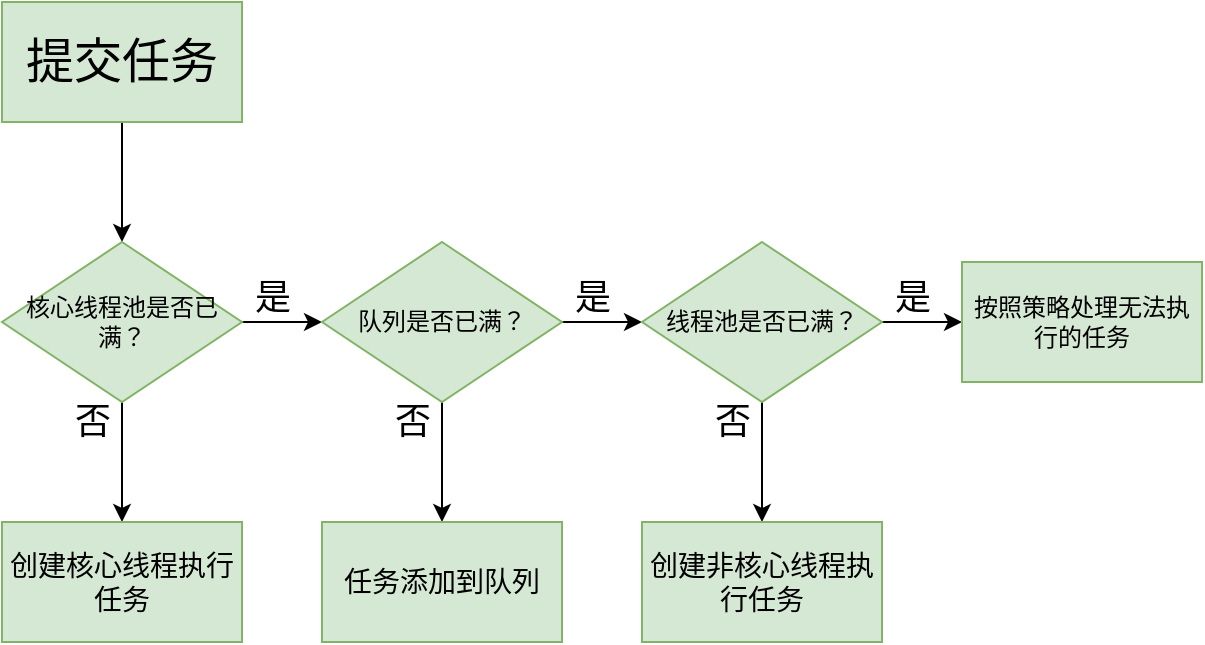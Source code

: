 <mxfile version="13.2.4" type="device" pages="3"><diagram id="ZlmndMU_oP5t6vat-TQ2" name="第 1 页"><mxGraphModel dx="946" dy="609" grid="1" gridSize="10" guides="1" tooltips="1" connect="1" arrows="1" fold="1" page="1" pageScale="1" pageWidth="827" pageHeight="1169" math="0" shadow="0"><root><mxCell id="0"/><mxCell id="1" parent="0"/><mxCell id="_X8YAeFpuPIeP1nKpVcB-9" style="edgeStyle=orthogonalEdgeStyle;rounded=0;orthogonalLoop=1;jettySize=auto;html=1;entryX=0.5;entryY=0;entryDx=0;entryDy=0;" edge="1" parent="1" source="_X8YAeFpuPIeP1nKpVcB-1" target="_X8YAeFpuPIeP1nKpVcB-2"><mxGeometry relative="1" as="geometry"/></mxCell><mxCell id="_X8YAeFpuPIeP1nKpVcB-1" value="&lt;font style=&quot;font-size: 24px&quot; face=&quot;楷体-简&quot;&gt;提交任务&lt;/font&gt;" style="rounded=0;whiteSpace=wrap;html=1;fillColor=#d5e8d4;strokeColor=#82b366;" vertex="1" parent="1"><mxGeometry x="160" y="160" width="120" height="60" as="geometry"/></mxCell><mxCell id="_X8YAeFpuPIeP1nKpVcB-10" style="edgeStyle=orthogonalEdgeStyle;rounded=0;orthogonalLoop=1;jettySize=auto;html=1;" edge="1" parent="1" source="_X8YAeFpuPIeP1nKpVcB-2" target="_X8YAeFpuPIeP1nKpVcB-3"><mxGeometry relative="1" as="geometry"/></mxCell><mxCell id="_X8YAeFpuPIeP1nKpVcB-11" style="edgeStyle=orthogonalEdgeStyle;rounded=0;orthogonalLoop=1;jettySize=auto;html=1;entryX=0.5;entryY=0;entryDx=0;entryDy=0;" edge="1" parent="1" source="_X8YAeFpuPIeP1nKpVcB-2" target="_X8YAeFpuPIeP1nKpVcB-6"><mxGeometry relative="1" as="geometry"/></mxCell><mxCell id="_X8YAeFpuPIeP1nKpVcB-2" value="核心线程池是否已满？" style="rhombus;whiteSpace=wrap;html=1;fillColor=#d5e8d4;strokeColor=#82b366;" vertex="1" parent="1"><mxGeometry x="160" y="280" width="120" height="80" as="geometry"/></mxCell><mxCell id="_X8YAeFpuPIeP1nKpVcB-12" style="edgeStyle=orthogonalEdgeStyle;rounded=0;orthogonalLoop=1;jettySize=auto;html=1;entryX=0.5;entryY=0;entryDx=0;entryDy=0;" edge="1" parent="1" source="_X8YAeFpuPIeP1nKpVcB-3" target="_X8YAeFpuPIeP1nKpVcB-7"><mxGeometry relative="1" as="geometry"/></mxCell><mxCell id="_X8YAeFpuPIeP1nKpVcB-13" style="edgeStyle=orthogonalEdgeStyle;rounded=0;orthogonalLoop=1;jettySize=auto;html=1;entryX=0;entryY=0.5;entryDx=0;entryDy=0;" edge="1" parent="1" source="_X8YAeFpuPIeP1nKpVcB-3" target="_X8YAeFpuPIeP1nKpVcB-4"><mxGeometry relative="1" as="geometry"/></mxCell><mxCell id="_X8YAeFpuPIeP1nKpVcB-3" value="队列是否已满？" style="rhombus;whiteSpace=wrap;html=1;fillColor=#d5e8d4;strokeColor=#82b366;" vertex="1" parent="1"><mxGeometry x="320" y="280" width="120" height="80" as="geometry"/></mxCell><mxCell id="_X8YAeFpuPIeP1nKpVcB-14" style="edgeStyle=orthogonalEdgeStyle;rounded=0;orthogonalLoop=1;jettySize=auto;html=1;entryX=0.5;entryY=0;entryDx=0;entryDy=0;" edge="1" parent="1" source="_X8YAeFpuPIeP1nKpVcB-4" target="_X8YAeFpuPIeP1nKpVcB-8"><mxGeometry relative="1" as="geometry"/></mxCell><mxCell id="_X8YAeFpuPIeP1nKpVcB-15" style="edgeStyle=orthogonalEdgeStyle;rounded=0;orthogonalLoop=1;jettySize=auto;html=1;" edge="1" parent="1" source="_X8YAeFpuPIeP1nKpVcB-4" target="_X8YAeFpuPIeP1nKpVcB-5"><mxGeometry relative="1" as="geometry"/></mxCell><mxCell id="_X8YAeFpuPIeP1nKpVcB-4" value="线程池是否已满？" style="rhombus;whiteSpace=wrap;html=1;fillColor=#d5e8d4;strokeColor=#82b366;" vertex="1" parent="1"><mxGeometry x="480" y="280" width="120" height="80" as="geometry"/></mxCell><mxCell id="_X8YAeFpuPIeP1nKpVcB-5" value="按照策略处理无法执行的任务" style="rounded=0;whiteSpace=wrap;html=1;fillColor=#d5e8d4;strokeColor=#82b366;" vertex="1" parent="1"><mxGeometry x="640" y="290" width="120" height="60" as="geometry"/></mxCell><mxCell id="_X8YAeFpuPIeP1nKpVcB-6" value="&lt;font style=&quot;font-size: 14px&quot;&gt;创建核心线程执行任务&lt;/font&gt;" style="rounded=0;whiteSpace=wrap;html=1;fillColor=#d5e8d4;strokeColor=#82b366;" vertex="1" parent="1"><mxGeometry x="160" y="420" width="120" height="60" as="geometry"/></mxCell><mxCell id="_X8YAeFpuPIeP1nKpVcB-7" value="&lt;span style=&quot;font-size: 14px&quot;&gt;任务添加到队列&lt;/span&gt;" style="rounded=0;whiteSpace=wrap;html=1;fillColor=#d5e8d4;strokeColor=#82b366;" vertex="1" parent="1"><mxGeometry x="320" y="420" width="120" height="60" as="geometry"/></mxCell><mxCell id="_X8YAeFpuPIeP1nKpVcB-8" value="&lt;span style=&quot;font-size: 14px&quot;&gt;创建非核心线程执行任务&lt;/span&gt;" style="rounded=0;whiteSpace=wrap;html=1;fillColor=#d5e8d4;strokeColor=#82b366;" vertex="1" parent="1"><mxGeometry x="480" y="420" width="120" height="60" as="geometry"/></mxCell><mxCell id="_X8YAeFpuPIeP1nKpVcB-16" value="&lt;font style=&quot;font-size: 18px&quot;&gt;是&lt;/font&gt;" style="text;html=1;align=center;verticalAlign=middle;resizable=0;points=[];autosize=1;" vertex="1" parent="1"><mxGeometry x="280" y="298" width="30" height="20" as="geometry"/></mxCell><mxCell id="_X8YAeFpuPIeP1nKpVcB-17" value="&lt;font style=&quot;font-size: 18px&quot;&gt;是&lt;/font&gt;" style="text;html=1;align=center;verticalAlign=middle;resizable=0;points=[];autosize=1;" vertex="1" parent="1"><mxGeometry x="440" y="298" width="30" height="20" as="geometry"/></mxCell><mxCell id="_X8YAeFpuPIeP1nKpVcB-18" value="&lt;font style=&quot;font-size: 18px&quot;&gt;是&lt;/font&gt;" style="text;html=1;align=center;verticalAlign=middle;resizable=0;points=[];autosize=1;" vertex="1" parent="1"><mxGeometry x="600" y="298" width="30" height="20" as="geometry"/></mxCell><mxCell id="_X8YAeFpuPIeP1nKpVcB-19" value="&lt;font style=&quot;font-size: 18px&quot;&gt;否&lt;/font&gt;" style="text;html=1;align=center;verticalAlign=middle;resizable=0;points=[];autosize=1;" vertex="1" parent="1"><mxGeometry x="190" y="360" width="30" height="20" as="geometry"/></mxCell><mxCell id="_X8YAeFpuPIeP1nKpVcB-20" value="&lt;font style=&quot;font-size: 18px&quot;&gt;否&lt;/font&gt;" style="text;html=1;align=center;verticalAlign=middle;resizable=0;points=[];autosize=1;" vertex="1" parent="1"><mxGeometry x="350" y="360" width="30" height="20" as="geometry"/></mxCell><mxCell id="_X8YAeFpuPIeP1nKpVcB-21" value="&lt;font style=&quot;font-size: 18px&quot;&gt;否&lt;/font&gt;" style="text;html=1;align=center;verticalAlign=middle;resizable=0;points=[];autosize=1;" vertex="1" parent="1"><mxGeometry x="510" y="360" width="30" height="20" as="geometry"/></mxCell></root></mxGraphModel></diagram><diagram id="MxuqzJthTMtLeUWrombY" name="第 2 页"><mxGraphModel dx="946" dy="609" grid="1" gridSize="10" guides="1" tooltips="1" connect="1" arrows="1" fold="1" page="1" pageScale="1" pageWidth="827" pageHeight="1169" math="0" shadow="0"><root><mxCell id="8C6QlwvKCCDtxF_rQWac-0"/><mxCell id="8C6QlwvKCCDtxF_rQWac-1" parent="8C6QlwvKCCDtxF_rQWac-0"/><mxCell id="8C6QlwvKCCDtxF_rQWac-10" style="edgeStyle=orthogonalEdgeStyle;rounded=0;orthogonalLoop=1;jettySize=auto;html=1;entryX=0.5;entryY=0;entryDx=0;entryDy=0;" edge="1" parent="8C6QlwvKCCDtxF_rQWac-1" source="8C6QlwvKCCDtxF_rQWac-3" target="8C6QlwvKCCDtxF_rQWac-4"><mxGeometry relative="1" as="geometry"/></mxCell><mxCell id="8C6QlwvKCCDtxF_rQWac-3" value="&lt;font style=&quot;font-size: 18px&quot;&gt;Task&lt;/font&gt;" style="rounded=1;whiteSpace=wrap;html=1;fillColor=#dae8fc;strokeColor=#6c8ebf;" vertex="1" parent="8C6QlwvKCCDtxF_rQWac-1"><mxGeometry x="320" y="160" width="120" height="60" as="geometry"/></mxCell><mxCell id="8C6QlwvKCCDtxF_rQWac-11" style="edgeStyle=orthogonalEdgeStyle;rounded=0;orthogonalLoop=1;jettySize=auto;html=1;fillColor=#dae8fc;strokeColor=#000000;" edge="1" parent="8C6QlwvKCCDtxF_rQWac-1" source="8C6QlwvKCCDtxF_rQWac-4" target="8C6QlwvKCCDtxF_rQWac-5"><mxGeometry relative="1" as="geometry"/></mxCell><mxCell id="8C6QlwvKCCDtxF_rQWac-4" value="&lt;span style=&quot;font-size: 18px&quot;&gt;sub-task&lt;/span&gt;" style="rounded=1;whiteSpace=wrap;html=1;fillColor=#dae8fc;strokeColor=#6c8ebf;" vertex="1" parent="8C6QlwvKCCDtxF_rQWac-1"><mxGeometry x="320" y="280" width="120" height="60" as="geometry"/></mxCell><mxCell id="8C6QlwvKCCDtxF_rQWac-5" value="&lt;span style=&quot;font-size: 18px&quot;&gt;Result&lt;/span&gt;" style="rounded=1;whiteSpace=wrap;html=1;fillColor=#dae8fc;strokeColor=#6c8ebf;" vertex="1" parent="8C6QlwvKCCDtxF_rQWac-1"><mxGeometry x="320" y="400" width="120" height="60" as="geometry"/></mxCell><mxCell id="8C6QlwvKCCDtxF_rQWac-6" value="&lt;span style=&quot;font-size: 18px&quot;&gt;sub-task&lt;/span&gt;" style="rounded=1;whiteSpace=wrap;html=1;fillColor=#dae8fc;strokeColor=#6c8ebf;" vertex="1" parent="8C6QlwvKCCDtxF_rQWac-1"><mxGeometry x="520" y="280" width="120" height="60" as="geometry"/></mxCell><mxCell id="8C6QlwvKCCDtxF_rQWac-7" value="&lt;span style=&quot;font-size: 18px&quot;&gt;sub-task&lt;/span&gt;" style="rounded=1;whiteSpace=wrap;html=1;fillColor=#dae8fc;strokeColor=#6c8ebf;" vertex="1" parent="8C6QlwvKCCDtxF_rQWac-1"><mxGeometry x="120" y="280" width="120" height="60" as="geometry"/></mxCell><mxCell id="8C6QlwvKCCDtxF_rQWac-8" value="" style="endArrow=classic;html=1;exitX=1;exitY=0.5;exitDx=0;exitDy=0;entryX=0.5;entryY=0;entryDx=0;entryDy=0;" edge="1" parent="8C6QlwvKCCDtxF_rQWac-1" source="8C6QlwvKCCDtxF_rQWac-3" target="8C6QlwvKCCDtxF_rQWac-6"><mxGeometry width="50" height="50" relative="1" as="geometry"><mxPoint x="640" y="450" as="sourcePoint"/><mxPoint x="690" y="400" as="targetPoint"/></mxGeometry></mxCell><mxCell id="8C6QlwvKCCDtxF_rQWac-9" value="" style="endArrow=classic;html=1;exitX=0;exitY=0.5;exitDx=0;exitDy=0;entryX=0.5;entryY=0;entryDx=0;entryDy=0;" edge="1" parent="8C6QlwvKCCDtxF_rQWac-1" source="8C6QlwvKCCDtxF_rQWac-3" target="8C6QlwvKCCDtxF_rQWac-7"><mxGeometry width="50" height="50" relative="1" as="geometry"><mxPoint x="270" y="380" as="sourcePoint"/><mxPoint x="320" y="330" as="targetPoint"/></mxGeometry></mxCell><mxCell id="8C6QlwvKCCDtxF_rQWac-12" value="" style="endArrow=classic;html=1;strokeColor=#000000;exitX=0.5;exitY=1;exitDx=0;exitDy=0;entryX=0;entryY=0.5;entryDx=0;entryDy=0;" edge="1" parent="8C6QlwvKCCDtxF_rQWac-1" source="8C6QlwvKCCDtxF_rQWac-7" target="8C6QlwvKCCDtxF_rQWac-5"><mxGeometry width="50" height="50" relative="1" as="geometry"><mxPoint x="230" y="450" as="sourcePoint"/><mxPoint x="280" y="400" as="targetPoint"/></mxGeometry></mxCell><mxCell id="8C6QlwvKCCDtxF_rQWac-13" value="" style="endArrow=classic;html=1;strokeColor=#000000;exitX=0.5;exitY=1;exitDx=0;exitDy=0;entryX=1;entryY=0.5;entryDx=0;entryDy=0;" edge="1" parent="8C6QlwvKCCDtxF_rQWac-1" source="8C6QlwvKCCDtxF_rQWac-6" target="8C6QlwvKCCDtxF_rQWac-5"><mxGeometry width="50" height="50" relative="1" as="geometry"><mxPoint x="590" y="460" as="sourcePoint"/><mxPoint x="640" y="410" as="targetPoint"/></mxGeometry></mxCell><mxCell id="8C6QlwvKCCDtxF_rQWac-14" value="&lt;font style=&quot;font-size: 18px&quot;&gt;Fork&lt;/font&gt;" style="text;html=1;align=center;verticalAlign=middle;resizable=0;points=[];autosize=1;" vertex="1" parent="8C6QlwvKCCDtxF_rQWac-1"><mxGeometry x="520" y="220" width="50" height="20" as="geometry"/></mxCell><mxCell id="8C6QlwvKCCDtxF_rQWac-15" value="&lt;font style=&quot;font-size: 18px&quot;&gt;Join&lt;/font&gt;" style="text;html=1;align=center;verticalAlign=middle;resizable=0;points=[];autosize=1;" vertex="1" parent="8C6QlwvKCCDtxF_rQWac-1"><mxGeometry x="520" y="390" width="50" height="20" as="geometry"/></mxCell></root></mxGraphModel></diagram><diagram id="mcKsd2NRlZJ34QlAcyvY" name="第 3 页"><mxGraphModel dx="1351" dy="870" grid="1" gridSize="10" guides="1" tooltips="1" connect="1" arrows="1" fold="1" page="1" pageScale="1" pageWidth="827" pageHeight="1169" math="0" shadow="0"><root><mxCell id="yDazXCs3Y6JlhinWMmdo-0"/><mxCell id="yDazXCs3Y6JlhinWMmdo-1" parent="yDazXCs3Y6JlhinWMmdo-0"/><mxCell id="yDazXCs3Y6JlhinWMmdo-26" value="" style="rounded=0;whiteSpace=wrap;html=1;strokeColor=none;" vertex="1" parent="yDazXCs3Y6JlhinWMmdo-1"><mxGeometry x="80" y="200" width="800" height="370" as="geometry"/></mxCell><mxCell id="yDazXCs3Y6JlhinWMmdo-2" value="&lt;font style=&quot;font-size: 14px&quot;&gt;task1&lt;/font&gt;" style="rounded=0;whiteSpace=wrap;html=1;fillColor=#dae8fc;strokeColor=#6c8ebf;" vertex="1" parent="yDazXCs3Y6JlhinWMmdo-1"><mxGeometry x="240" y="200" width="60" height="40" as="geometry"/></mxCell><mxCell id="yDazXCs3Y6JlhinWMmdo-3" value="&lt;span style=&quot;font-size: 14px&quot;&gt;task2&lt;/span&gt;" style="rounded=0;whiteSpace=wrap;html=1;fillColor=#dae8fc;strokeColor=#6c8ebf;" vertex="1" parent="yDazXCs3Y6JlhinWMmdo-1"><mxGeometry x="300" y="200" width="60" height="40" as="geometry"/></mxCell><mxCell id="yDazXCs3Y6JlhinWMmdo-4" value="&lt;span style=&quot;font-size: 14px&quot;&gt;task3&lt;br&gt;&lt;/span&gt;" style="rounded=0;whiteSpace=wrap;html=1;fillColor=#dae8fc;strokeColor=#6c8ebf;" vertex="1" parent="yDazXCs3Y6JlhinWMmdo-1"><mxGeometry x="360" y="200" width="60" height="40" as="geometry"/></mxCell><mxCell id="yDazXCs3Y6JlhinWMmdo-5" value="&lt;span style=&quot;font-size: 14px&quot;&gt;task4&lt;/span&gt;" style="rounded=0;whiteSpace=wrap;html=1;fillColor=#dae8fc;strokeColor=#6c8ebf;" vertex="1" parent="yDazXCs3Y6JlhinWMmdo-1"><mxGeometry x="420" y="200" width="60" height="40" as="geometry"/></mxCell><mxCell id="yDazXCs3Y6JlhinWMmdo-6" value="&lt;span style=&quot;font-size: 14px&quot;&gt;...&lt;/span&gt;" style="rounded=0;whiteSpace=wrap;html=1;fillColor=#dae8fc;strokeColor=#6c8ebf;" vertex="1" parent="yDazXCs3Y6JlhinWMmdo-1"><mxGeometry x="480" y="200" width="80" height="40" as="geometry"/></mxCell><mxCell id="yDazXCs3Y6JlhinWMmdo-9" value="" style="shape=flexArrow;endArrow=classic;html=1;strokeColor=#82b366;fillColor=#d5e8d4;" edge="1" parent="yDazXCs3Y6JlhinWMmdo-1"><mxGeometry width="50" height="50" relative="1" as="geometry"><mxPoint x="250" y="320" as="sourcePoint"/><mxPoint x="730" y="320" as="targetPoint"/></mxGeometry></mxCell><mxCell id="yDazXCs3Y6JlhinWMmdo-10" value="&lt;font style=&quot;font-size: 24px&quot;&gt;t1&lt;/font&gt;" style="text;html=1;align=center;verticalAlign=middle;resizable=0;points=[];autosize=1;" vertex="1" parent="yDazXCs3Y6JlhinWMmdo-1"><mxGeometry x="250" y="290" width="40" height="20" as="geometry"/></mxCell><mxCell id="yDazXCs3Y6JlhinWMmdo-11" value="" style="shape=flexArrow;endArrow=classic;html=1;strokeColor=#82b366;fillColor=#d5e8d4;" edge="1" parent="yDazXCs3Y6JlhinWMmdo-1"><mxGeometry width="50" height="50" relative="1" as="geometry"><mxPoint x="250" y="480" as="sourcePoint"/><mxPoint x="730" y="480" as="targetPoint"/></mxGeometry></mxCell><mxCell id="yDazXCs3Y6JlhinWMmdo-12" value="&lt;font style=&quot;font-size: 24px&quot;&gt;t2&lt;/font&gt;" style="text;html=1;align=center;verticalAlign=middle;resizable=0;points=[];autosize=1;" vertex="1" parent="yDazXCs3Y6JlhinWMmdo-1"><mxGeometry x="250" y="450" width="40" height="20" as="geometry"/></mxCell><mxCell id="yDazXCs3Y6JlhinWMmdo-13" value="" style="rounded=0;whiteSpace=wrap;html=1;" vertex="1" parent="yDazXCs3Y6JlhinWMmdo-1"><mxGeometry x="280" y="360" width="60" height="40" as="geometry"/></mxCell><mxCell id="yDazXCs3Y6JlhinWMmdo-14" value="" style="rounded=0;whiteSpace=wrap;html=1;" vertex="1" parent="yDazXCs3Y6JlhinWMmdo-1"><mxGeometry x="340" y="360" width="60" height="40" as="geometry"/></mxCell><mxCell id="yDazXCs3Y6JlhinWMmdo-15" value="&lt;span style=&quot;font-size: 14px&quot;&gt;&lt;br&gt;&lt;/span&gt;" style="rounded=0;whiteSpace=wrap;html=1;" vertex="1" parent="yDazXCs3Y6JlhinWMmdo-1"><mxGeometry x="400" y="360" width="60" height="40" as="geometry"/></mxCell><mxCell id="yDazXCs3Y6JlhinWMmdo-16" value="" style="rounded=0;whiteSpace=wrap;html=1;" vertex="1" parent="yDazXCs3Y6JlhinWMmdo-1"><mxGeometry x="460" y="360" width="60" height="40" as="geometry"/></mxCell><mxCell id="yDazXCs3Y6JlhinWMmdo-18" value="" style="rounded=0;whiteSpace=wrap;html=1;" vertex="1" parent="yDazXCs3Y6JlhinWMmdo-1"><mxGeometry x="520" y="360" width="60" height="40" as="geometry"/></mxCell><mxCell id="yDazXCs3Y6JlhinWMmdo-19" value="&lt;font face=&quot;Fira Mono for Powerline&quot; style=&quot;font-size: 24px&quot;&gt;deque&lt;/font&gt;" style="text;html=1;align=center;verticalAlign=middle;resizable=0;points=[];autosize=1;" vertex="1" parent="yDazXCs3Y6JlhinWMmdo-1"><mxGeometry x="585" y="377" width="90" height="20" as="geometry"/></mxCell><mxCell id="yDazXCs3Y6JlhinWMmdo-20" value="" style="rounded=0;whiteSpace=wrap;html=1;" vertex="1" parent="yDazXCs3Y6JlhinWMmdo-1"><mxGeometry x="280" y="520" width="60" height="40" as="geometry"/></mxCell><mxCell id="yDazXCs3Y6JlhinWMmdo-21" value="" style="rounded=0;whiteSpace=wrap;html=1;" vertex="1" parent="yDazXCs3Y6JlhinWMmdo-1"><mxGeometry x="340" y="520" width="60" height="40" as="geometry"/></mxCell><mxCell id="yDazXCs3Y6JlhinWMmdo-22" value="&lt;span style=&quot;font-size: 14px&quot;&gt;&lt;br&gt;&lt;/span&gt;" style="rounded=0;whiteSpace=wrap;html=1;" vertex="1" parent="yDazXCs3Y6JlhinWMmdo-1"><mxGeometry x="400" y="520" width="60" height="40" as="geometry"/></mxCell><mxCell id="yDazXCs3Y6JlhinWMmdo-23" value="" style="rounded=0;whiteSpace=wrap;html=1;" vertex="1" parent="yDazXCs3Y6JlhinWMmdo-1"><mxGeometry x="460" y="520" width="60" height="40" as="geometry"/></mxCell><mxCell id="yDazXCs3Y6JlhinWMmdo-24" value="" style="rounded=0;whiteSpace=wrap;html=1;" vertex="1" parent="yDazXCs3Y6JlhinWMmdo-1"><mxGeometry x="520" y="520" width="60" height="40" as="geometry"/></mxCell><mxCell id="yDazXCs3Y6JlhinWMmdo-25" value="&lt;font face=&quot;Fira Mono for Powerline&quot; style=&quot;font-size: 24px&quot;&gt;deque&lt;/font&gt;" style="text;html=1;align=center;verticalAlign=middle;resizable=0;points=[];autosize=1;" vertex="1" parent="yDazXCs3Y6JlhinWMmdo-1"><mxGeometry x="585" y="537" width="90" height="20" as="geometry"/></mxCell></root></mxGraphModel></diagram></mxfile>
